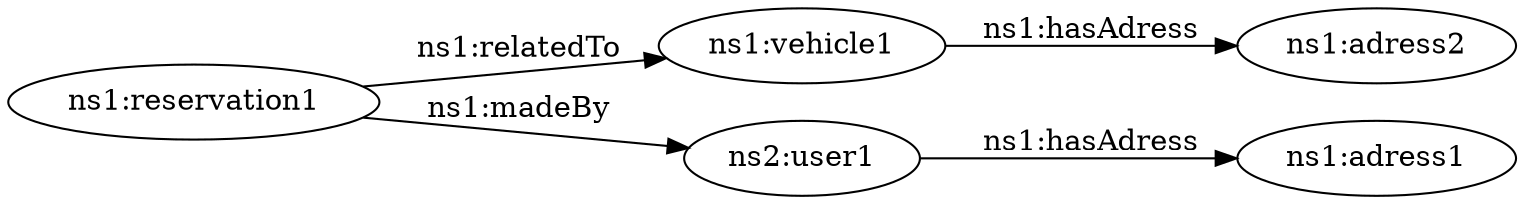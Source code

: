 digraph ar2dtool_diagram { 
rankdir=LR;
size="1501"
	"ns1:reservation1" -> "ns1:vehicle1" [ label = "ns1:relatedTo" ];
	"ns1:reservation1" -> "ns2:user1" [ label = "ns1:madeBy" ];
	"ns2:user1" -> "ns1:adress1" [ label = "ns1:hasAdress" ];
	"ns1:vehicle1" -> "ns1:adress2" [ label = "ns1:hasAdress" ];

}
